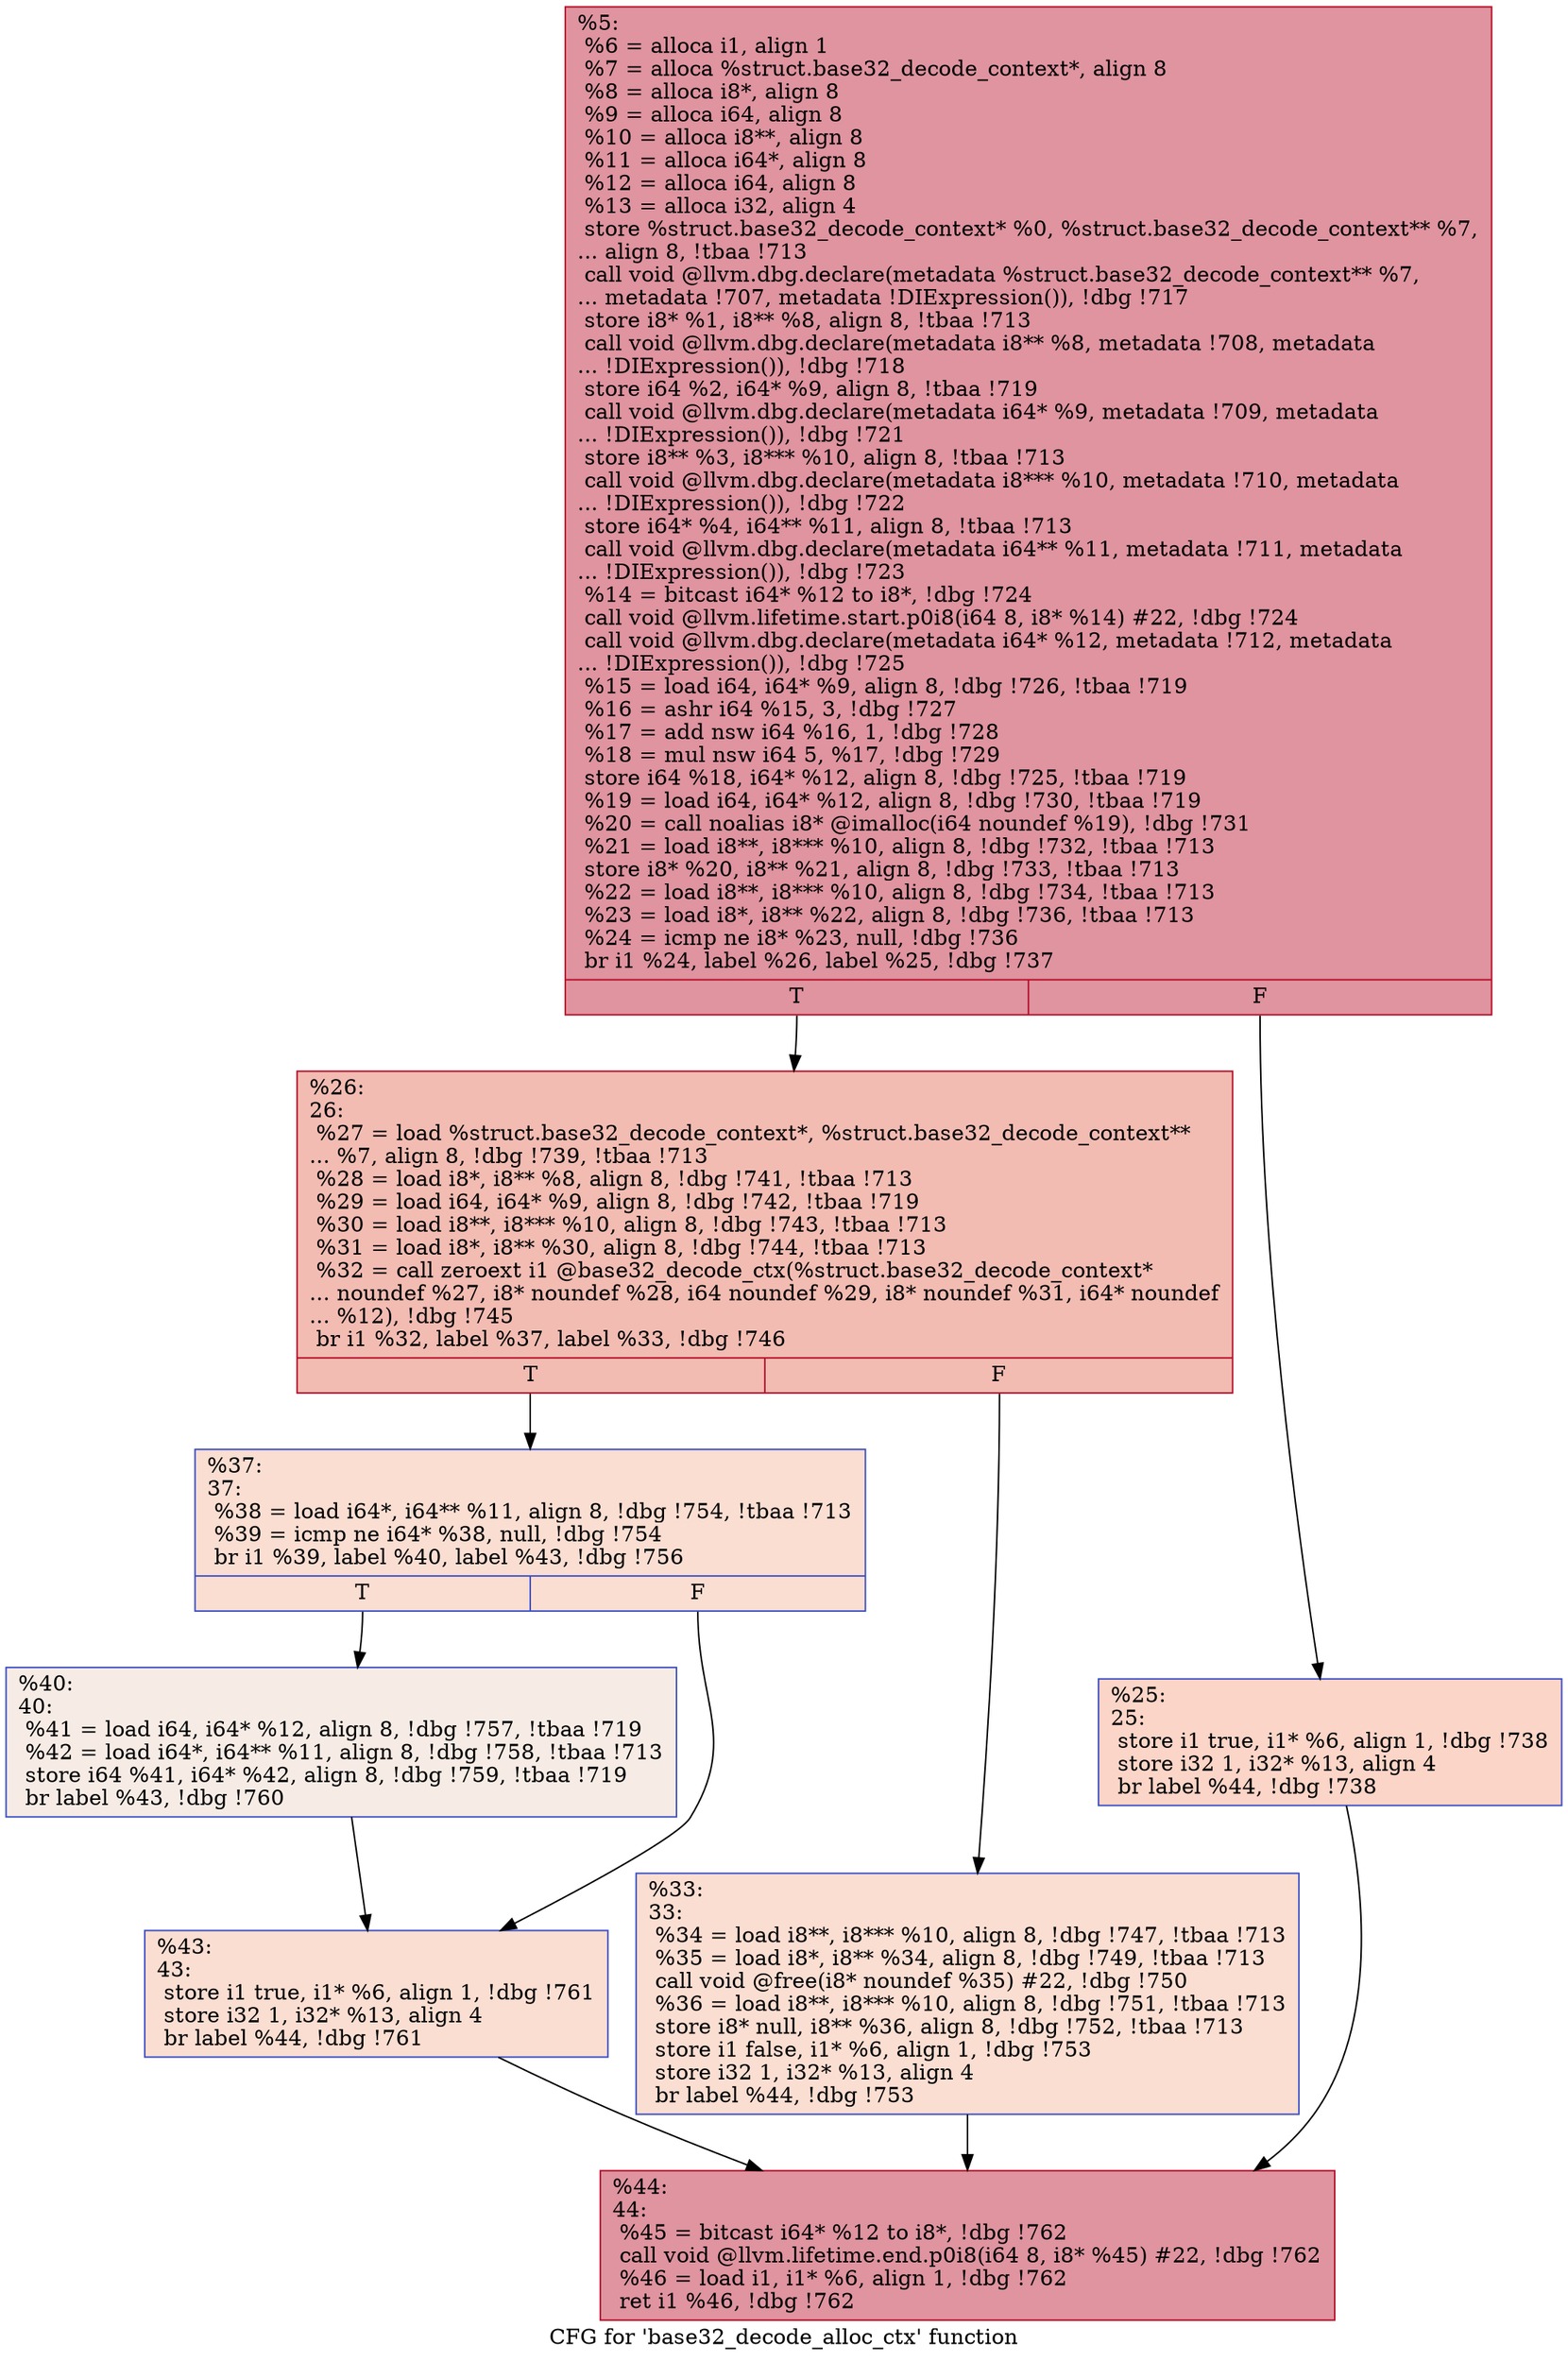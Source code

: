 digraph "CFG for 'base32_decode_alloc_ctx' function" {
	label="CFG for 'base32_decode_alloc_ctx' function";

	Node0x18b1c70 [shape=record,color="#b70d28ff", style=filled, fillcolor="#b70d2870",label="{%5:\l  %6 = alloca i1, align 1\l  %7 = alloca %struct.base32_decode_context*, align 8\l  %8 = alloca i8*, align 8\l  %9 = alloca i64, align 8\l  %10 = alloca i8**, align 8\l  %11 = alloca i64*, align 8\l  %12 = alloca i64, align 8\l  %13 = alloca i32, align 4\l  store %struct.base32_decode_context* %0, %struct.base32_decode_context** %7,\l... align 8, !tbaa !713\l  call void @llvm.dbg.declare(metadata %struct.base32_decode_context** %7,\l... metadata !707, metadata !DIExpression()), !dbg !717\l  store i8* %1, i8** %8, align 8, !tbaa !713\l  call void @llvm.dbg.declare(metadata i8** %8, metadata !708, metadata\l... !DIExpression()), !dbg !718\l  store i64 %2, i64* %9, align 8, !tbaa !719\l  call void @llvm.dbg.declare(metadata i64* %9, metadata !709, metadata\l... !DIExpression()), !dbg !721\l  store i8** %3, i8*** %10, align 8, !tbaa !713\l  call void @llvm.dbg.declare(metadata i8*** %10, metadata !710, metadata\l... !DIExpression()), !dbg !722\l  store i64* %4, i64** %11, align 8, !tbaa !713\l  call void @llvm.dbg.declare(metadata i64** %11, metadata !711, metadata\l... !DIExpression()), !dbg !723\l  %14 = bitcast i64* %12 to i8*, !dbg !724\l  call void @llvm.lifetime.start.p0i8(i64 8, i8* %14) #22, !dbg !724\l  call void @llvm.dbg.declare(metadata i64* %12, metadata !712, metadata\l... !DIExpression()), !dbg !725\l  %15 = load i64, i64* %9, align 8, !dbg !726, !tbaa !719\l  %16 = ashr i64 %15, 3, !dbg !727\l  %17 = add nsw i64 %16, 1, !dbg !728\l  %18 = mul nsw i64 5, %17, !dbg !729\l  store i64 %18, i64* %12, align 8, !dbg !725, !tbaa !719\l  %19 = load i64, i64* %12, align 8, !dbg !730, !tbaa !719\l  %20 = call noalias i8* @imalloc(i64 noundef %19), !dbg !731\l  %21 = load i8**, i8*** %10, align 8, !dbg !732, !tbaa !713\l  store i8* %20, i8** %21, align 8, !dbg !733, !tbaa !713\l  %22 = load i8**, i8*** %10, align 8, !dbg !734, !tbaa !713\l  %23 = load i8*, i8** %22, align 8, !dbg !736, !tbaa !713\l  %24 = icmp ne i8* %23, null, !dbg !736\l  br i1 %24, label %26, label %25, !dbg !737\l|{<s0>T|<s1>F}}"];
	Node0x18b1c70:s0 -> Node0x18b1d10;
	Node0x18b1c70:s1 -> Node0x18b1cc0;
	Node0x18b1cc0 [shape=record,color="#3d50c3ff", style=filled, fillcolor="#f5a08170",label="{%25:\l25:                                               \l  store i1 true, i1* %6, align 1, !dbg !738\l  store i32 1, i32* %13, align 4\l  br label %44, !dbg !738\l}"];
	Node0x18b1cc0 -> Node0x18b1ea0;
	Node0x18b1d10 [shape=record,color="#b70d28ff", style=filled, fillcolor="#e1675170",label="{%26:\l26:                                               \l  %27 = load %struct.base32_decode_context*, %struct.base32_decode_context**\l... %7, align 8, !dbg !739, !tbaa !713\l  %28 = load i8*, i8** %8, align 8, !dbg !741, !tbaa !713\l  %29 = load i64, i64* %9, align 8, !dbg !742, !tbaa !719\l  %30 = load i8**, i8*** %10, align 8, !dbg !743, !tbaa !713\l  %31 = load i8*, i8** %30, align 8, !dbg !744, !tbaa !713\l  %32 = call zeroext i1 @base32_decode_ctx(%struct.base32_decode_context*\l... noundef %27, i8* noundef %28, i64 noundef %29, i8* noundef %31, i64* noundef\l... %12), !dbg !745\l  br i1 %32, label %37, label %33, !dbg !746\l|{<s0>T|<s1>F}}"];
	Node0x18b1d10:s0 -> Node0x18b1db0;
	Node0x18b1d10:s1 -> Node0x18b1d60;
	Node0x18b1d60 [shape=record,color="#3d50c3ff", style=filled, fillcolor="#f7b59970",label="{%33:\l33:                                               \l  %34 = load i8**, i8*** %10, align 8, !dbg !747, !tbaa !713\l  %35 = load i8*, i8** %34, align 8, !dbg !749, !tbaa !713\l  call void @free(i8* noundef %35) #22, !dbg !750\l  %36 = load i8**, i8*** %10, align 8, !dbg !751, !tbaa !713\l  store i8* null, i8** %36, align 8, !dbg !752, !tbaa !713\l  store i1 false, i1* %6, align 1, !dbg !753\l  store i32 1, i32* %13, align 4\l  br label %44, !dbg !753\l}"];
	Node0x18b1d60 -> Node0x18b1ea0;
	Node0x18b1db0 [shape=record,color="#3d50c3ff", style=filled, fillcolor="#f7b59970",label="{%37:\l37:                                               \l  %38 = load i64*, i64** %11, align 8, !dbg !754, !tbaa !713\l  %39 = icmp ne i64* %38, null, !dbg !754\l  br i1 %39, label %40, label %43, !dbg !756\l|{<s0>T|<s1>F}}"];
	Node0x18b1db0:s0 -> Node0x18b1e00;
	Node0x18b1db0:s1 -> Node0x18b1e50;
	Node0x18b1e00 [shape=record,color="#3d50c3ff", style=filled, fillcolor="#ecd3c570",label="{%40:\l40:                                               \l  %41 = load i64, i64* %12, align 8, !dbg !757, !tbaa !719\l  %42 = load i64*, i64** %11, align 8, !dbg !758, !tbaa !713\l  store i64 %41, i64* %42, align 8, !dbg !759, !tbaa !719\l  br label %43, !dbg !760\l}"];
	Node0x18b1e00 -> Node0x18b1e50;
	Node0x18b1e50 [shape=record,color="#3d50c3ff", style=filled, fillcolor="#f7b59970",label="{%43:\l43:                                               \l  store i1 true, i1* %6, align 1, !dbg !761\l  store i32 1, i32* %13, align 4\l  br label %44, !dbg !761\l}"];
	Node0x18b1e50 -> Node0x18b1ea0;
	Node0x18b1ea0 [shape=record,color="#b70d28ff", style=filled, fillcolor="#b70d2870",label="{%44:\l44:                                               \l  %45 = bitcast i64* %12 to i8*, !dbg !762\l  call void @llvm.lifetime.end.p0i8(i64 8, i8* %45) #22, !dbg !762\l  %46 = load i1, i1* %6, align 1, !dbg !762\l  ret i1 %46, !dbg !762\l}"];
}
